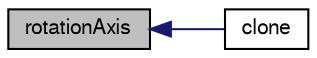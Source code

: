 digraph "rotationAxis"
{
  bgcolor="transparent";
  edge [fontname="FreeSans",fontsize="10",labelfontname="FreeSans",labelfontsize="10"];
  node [fontname="FreeSans",fontsize="10",shape=record];
  rankdir="LR";
  Node1017 [label="rotationAxis",height=0.2,width=0.4,color="black", fillcolor="grey75", style="filled", fontcolor="black"];
  Node1017 -> Node1018 [dir="back",color="midnightblue",fontsize="10",style="solid",fontname="FreeSans"];
  Node1018 [label="clone",height=0.2,width=0.4,color="black",URL="$a24946.html#afff6d4f7511147e0c8a4b8a5448296ec",tooltip="Construct and return a clone, resetting the face list. "];
}
